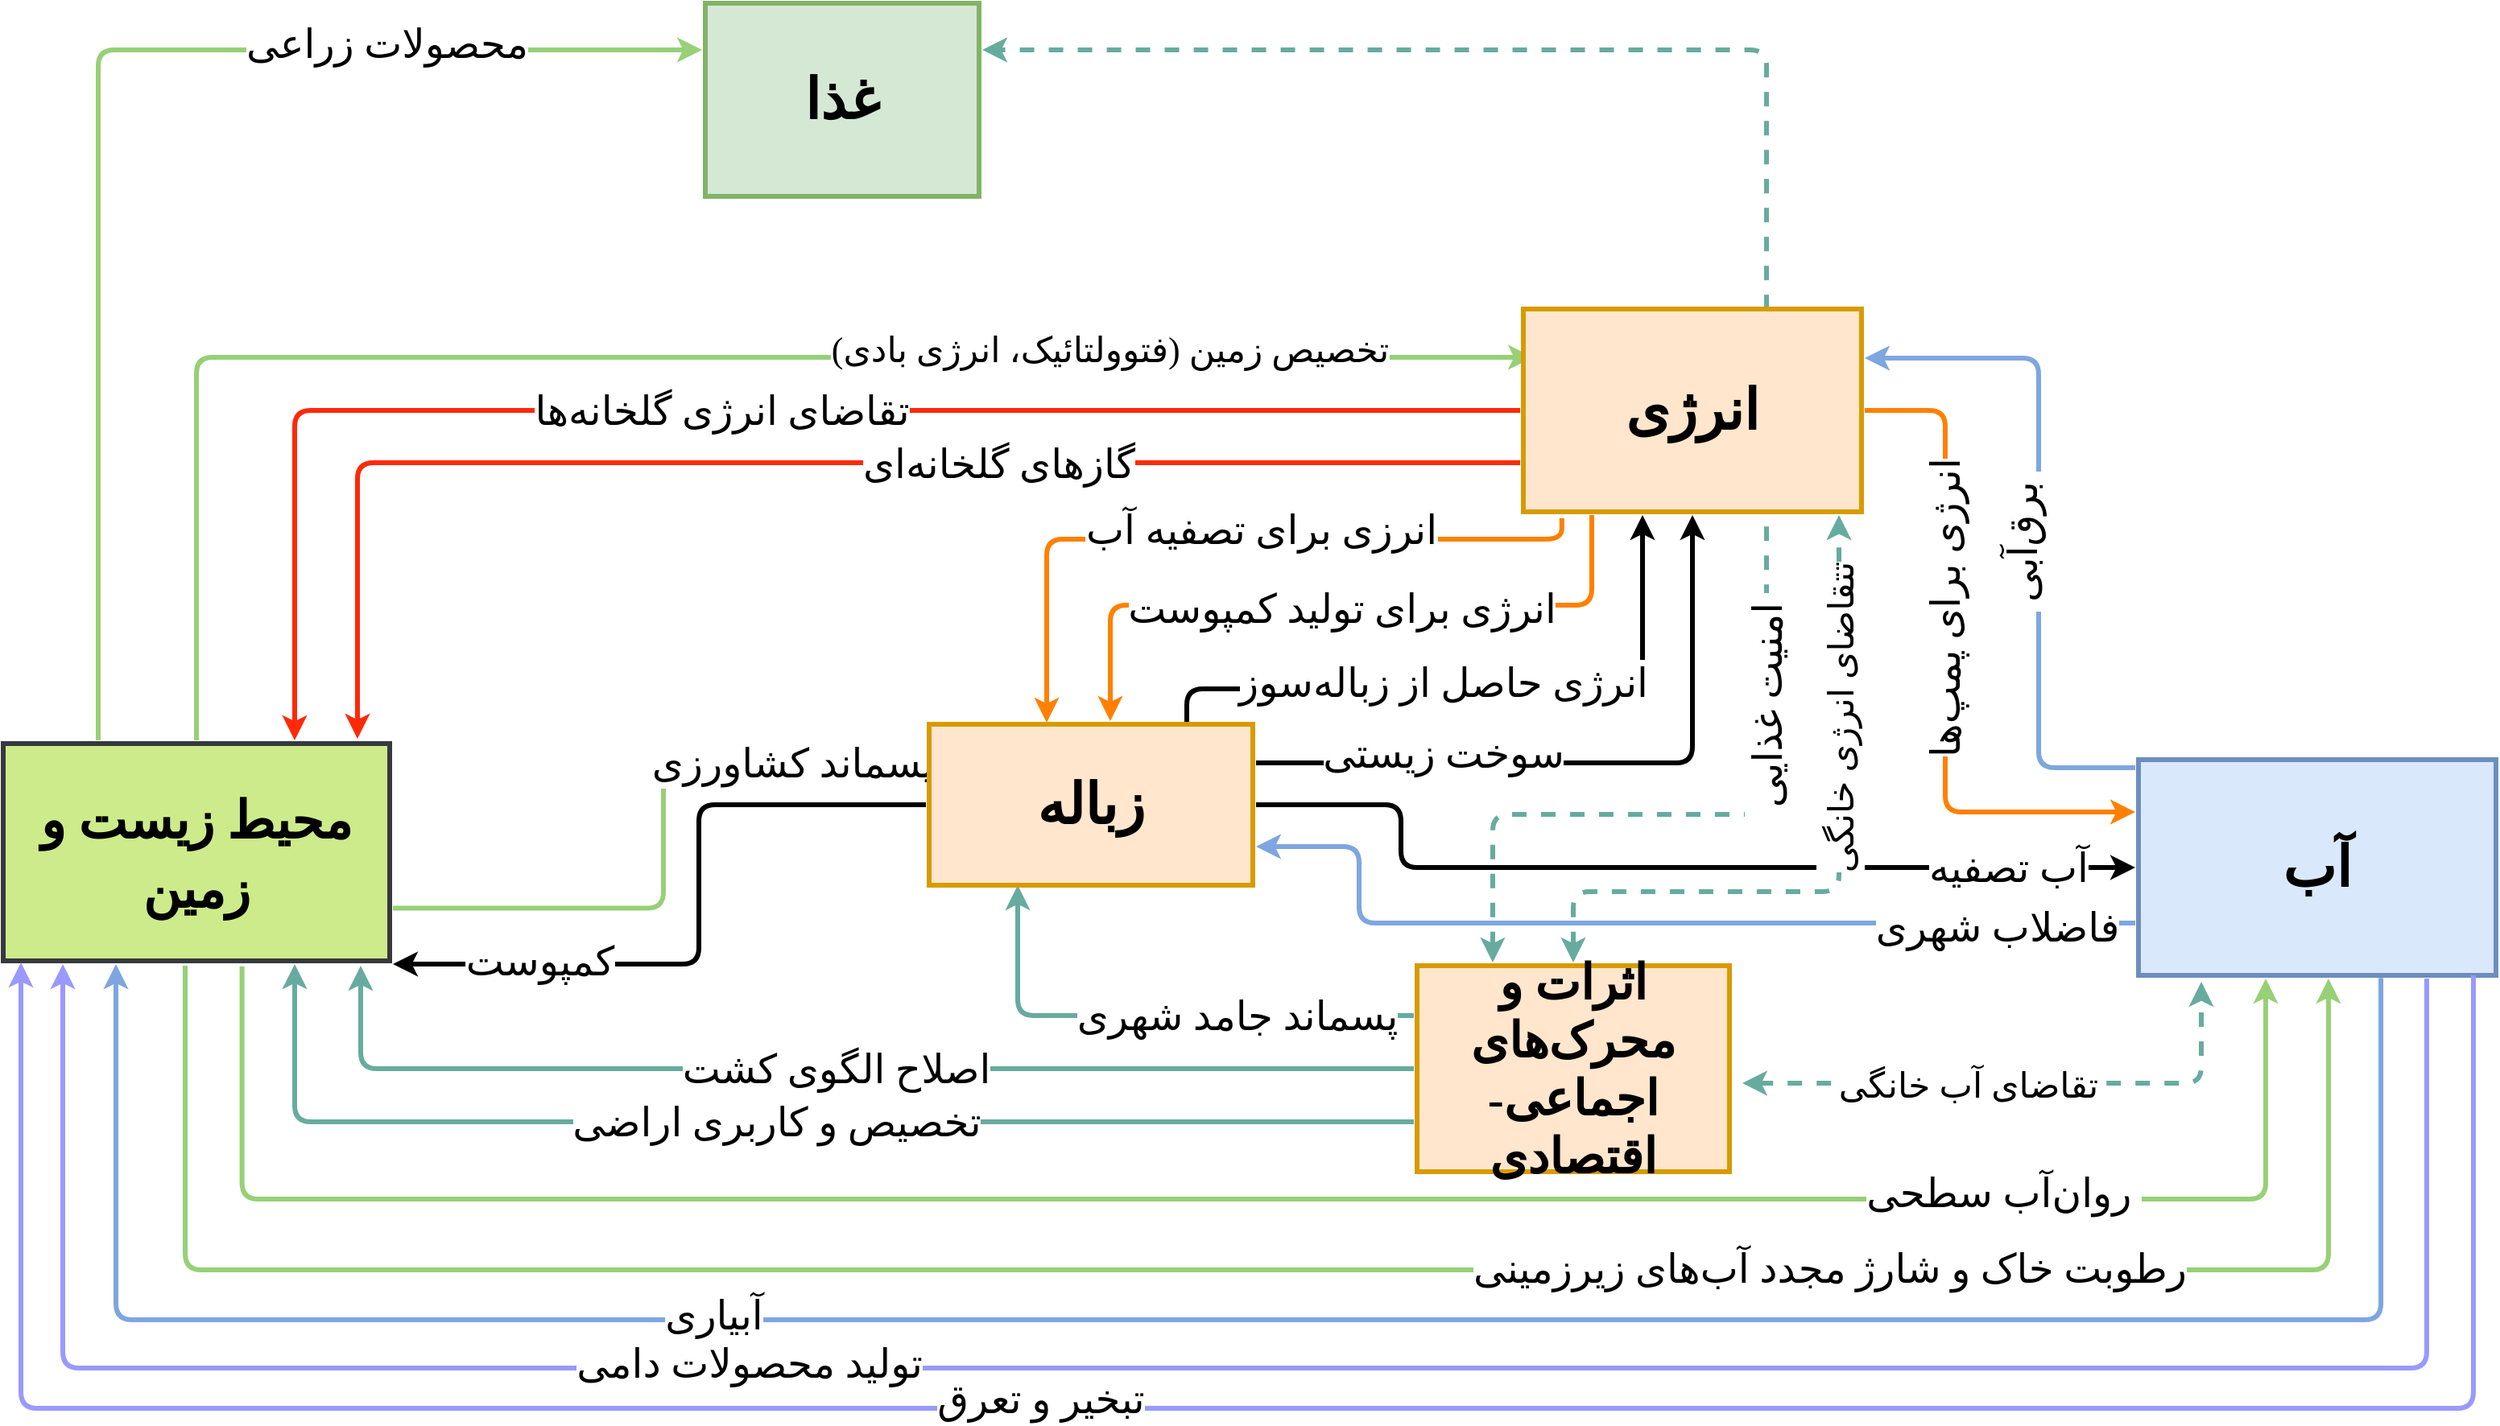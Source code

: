 <mxfile version="15.0.6" type="github">
  <diagram id="HV1YXaSZT8gSFi5pHb_S" name="Page-1">
    <mxGraphModel dx="1240" dy="703" grid="0" gridSize="10" guides="1" tooltips="1" connect="1" arrows="1" fold="1" page="1" pageScale="1" pageWidth="1600" pageHeight="900" math="0" shadow="0">
      <root>
        <mxCell id="0" />
        <mxCell id="1" parent="0" />
        <mxCell id="U-HPWR_DPuELKlg10GO_-87" value="&lt;font style=&quot;font-size: 25px;&quot; face=&quot;b nazanin&quot;&gt;انرزی برای تصفیه آب&lt;/font&gt;" style="edgeStyle=orthogonalEdgeStyle;rounded=1;jumpStyle=none;orthogonalLoop=1;jettySize=auto;html=1;exitX=0.121;exitY=1.015;exitDx=0;exitDy=0;strokeWidth=3;verticalAlign=middle;fontSize=25;exitPerimeter=0;strokeColor=#FF8000;" parent="1" source="U-HPWR_DPuELKlg10GO_-1" edge="1">
          <mxGeometry x="-0.108" y="-6" relative="1" as="geometry">
            <Array as="points">
              <mxPoint x="994" y="343" />
              <mxPoint x="674" y="343" />
            </Array>
            <mxPoint as="offset" />
            <mxPoint x="674" y="457" as="targetPoint" />
          </mxGeometry>
        </mxCell>
        <mxCell id="U-HPWR_DPuELKlg10GO_-3" value="&lt;font face=&quot;b nazanin&quot;&gt;&lt;b&gt;غذا&lt;/b&gt;&lt;/font&gt;" style="rounded=0;whiteSpace=wrap;html=1;strokeWidth=3;perimeterSpacing=2;shadow=0;glass=0;fillColor=#d5e8d4;strokeColor=#82b366;fontSize=35;" parent="1" vertex="1">
          <mxGeometry x="462" y="10" width="170" height="120" as="geometry" />
        </mxCell>
        <mxCell id="U-HPWR_DPuELKlg10GO_-69" style="edgeStyle=orthogonalEdgeStyle;rounded=1;jumpStyle=none;orthogonalLoop=1;jettySize=auto;html=1;exitX=0.25;exitY=0;exitDx=0;exitDy=0;entryX=0;entryY=0.25;entryDx=0;entryDy=0;strokeWidth=3;verticalAlign=middle;fontSize=25;strokeColor=#97D077;" parent="1" source="U-HPWR_DPuELKlg10GO_-4" target="U-HPWR_DPuELKlg10GO_-3" edge="1">
          <mxGeometry relative="1" as="geometry">
            <Array as="points">
              <mxPoint x="85" y="39" />
            </Array>
          </mxGeometry>
        </mxCell>
        <mxCell id="U-HPWR_DPuELKlg10GO_-70" value="&lt;font style=&quot;font-size: 25px&quot; face=&quot;b nazanin&quot;&gt;محصولات زراعی&lt;/font&gt;" style="edgeLabel;html=1;align=center;verticalAlign=middle;resizable=0;points=[];fontSize=25;" parent="U-HPWR_DPuELKlg10GO_-69" vertex="1" connectable="0">
          <mxGeometry x="0.143" y="4" relative="1" as="geometry">
            <mxPoint x="148" as="offset" />
          </mxGeometry>
        </mxCell>
        <mxCell id="U-HPWR_DPuELKlg10GO_-78" value="&lt;font style=&quot;font-size: 25px;&quot; face=&quot;b nazanin&quot;&gt;پسماند کشاورزی&lt;/font&gt;" style="edgeStyle=orthogonalEdgeStyle;rounded=1;jumpStyle=none;orthogonalLoop=1;jettySize=auto;html=1;strokeWidth=3;verticalAlign=middle;entryX=0;entryY=0.25;entryDx=0;entryDy=0;exitX=1;exitY=0.75;exitDx=0;exitDy=0;fontSize=25;strokeColor=#97D077;" parent="1" source="U-HPWR_DPuELKlg10GO_-4" target="U-HPWR_DPuELKlg10GO_-77" edge="1">
          <mxGeometry x="0.605" relative="1" as="geometry">
            <mxPoint x="332" y="670" as="sourcePoint" />
            <Array as="points">
              <mxPoint x="436" y="572" />
              <mxPoint x="436" y="482" />
            </Array>
            <mxPoint as="offset" />
          </mxGeometry>
        </mxCell>
        <mxCell id="U-HPWR_DPuELKlg10GO_-4" value="&lt;font face=&quot;b nazanin&quot; style=&quot;font-size: 35px&quot;&gt;&lt;span style=&quot;font-size: 35px&quot;&gt;&lt;b style=&quot;font-size: 32px&quot;&gt;محیط زیست و زمین&lt;/b&gt;&lt;/span&gt;&lt;/font&gt;" style="rounded=0;whiteSpace=wrap;html=1;strokeWidth=3;perimeterSpacing=2;shadow=0;glass=0;fillColor=#cdeb8b;strokeColor=#36393d;fontSize=35;" parent="1" vertex="1">
          <mxGeometry x="26" y="470" width="240" height="135" as="geometry" />
        </mxCell>
        <mxCell id="U-HPWR_DPuELKlg10GO_-5" value="&lt;font face=&quot;b nazanin&quot; style=&quot;font-size: 35px;&quot;&gt;&lt;span style=&quot;font-size: 35px;&quot;&gt;&lt;b style=&quot;font-size: 35px;&quot;&gt;آب&lt;/b&gt;&lt;/span&gt;&lt;/font&gt;" style="rounded=0;whiteSpace=wrap;html=1;strokeWidth=3;perimeterSpacing=2;shadow=0;glass=0;fillColor=#dae8fc;strokeColor=#6c8ebf;fontSize=35;rotation=0;" parent="1" vertex="1">
          <mxGeometry x="1352" y="480" width="222" height="134" as="geometry" />
        </mxCell>
        <mxCell id="U-HPWR_DPuELKlg10GO_-26" value="&lt;font style=&quot;font-size: 25px;&quot; face=&quot;b nazanin&quot;&gt;انرژی برای پمپ‌ها&lt;/font&gt;" style="edgeStyle=elbowEdgeStyle;elbow=horizontal;endArrow=classic;html=1;strokeWidth=3;fillColor=#ffcc99;exitX=1;exitY=0.5;exitDx=0;exitDy=0;horizontal=0;fontSize=25;entryX=0;entryY=0.25;entryDx=0;entryDy=0;strokeColor=#FF8000;" parent="1" source="U-HPWR_DPuELKlg10GO_-1" target="U-HPWR_DPuELKlg10GO_-5" edge="1">
          <mxGeometry x="-0.176" width="50" height="50" relative="1" as="geometry">
            <mxPoint x="888" y="380" as="sourcePoint" />
            <mxPoint x="1292" y="510" as="targetPoint" />
            <Array as="points">
              <mxPoint x="1232" y="368" />
              <mxPoint x="1134" y="414" />
              <mxPoint x="1085" y="490" />
            </Array>
            <mxPoint y="1" as="offset" />
          </mxGeometry>
        </mxCell>
        <mxCell id="U-HPWR_DPuELKlg10GO_-31" value="&lt;font style=&quot;font-size: 25px;&quot; face=&quot;b nazanin&quot;&gt;آب تصفیه&lt;/font&gt;" style="edgeStyle=elbowEdgeStyle;elbow=horizontal;endArrow=classic;html=1;strokeWidth=3;fillColor=#ffcc99;exitX=1;exitY=0.5;exitDx=0;exitDy=0;fontSize=25;entryX=0;entryY=0.5;entryDx=0;entryDy=0;" parent="1" source="U-HPWR_DPuELKlg10GO_-77" target="U-HPWR_DPuELKlg10GO_-5" edge="1">
          <mxGeometry x="0.725" width="50" height="50" relative="1" as="geometry">
            <mxPoint x="796" y="456" as="sourcePoint" />
            <mxPoint x="1345" y="544" as="targetPoint" />
            <Array as="points">
              <mxPoint x="894" y="472" />
              <mxPoint x="1092" y="522" />
              <mxPoint x="1068" y="502" />
            </Array>
            <mxPoint x="1" as="offset" />
          </mxGeometry>
        </mxCell>
        <mxCell id="U-HPWR_DPuELKlg10GO_-32" value="&lt;font face=&quot;b nazanin&quot; style=&quot;font-size: 25px;&quot;&gt;&lt;span style=&quot;font-size: 25px;&quot;&gt;&amp;nbsp;برق‌آبی&amp;nbsp;&lt;/span&gt;&lt;/font&gt;" style="edgeStyle=elbowEdgeStyle;elbow=horizontal;endArrow=classic;html=1;strokeWidth=3;fillColor=#ffcc99;entryX=1;entryY=0.25;entryDx=0;entryDy=0;strokeColor=#7EA6E0;horizontal=0;fontSize=25;" parent="1" target="U-HPWR_DPuELKlg10GO_-1" edge="1">
          <mxGeometry x="-0.058" y="10" width="50" height="50" relative="1" as="geometry">
            <mxPoint x="1350" y="485" as="sourcePoint" />
            <mxPoint x="1360" y="530" as="targetPoint" />
            <Array as="points">
              <mxPoint x="1290" y="263" />
              <mxPoint x="1270" y="414" />
              <mxPoint x="1316" y="326" />
              <mxPoint x="1296" y="302" />
              <mxPoint x="1276" y="368" />
              <mxPoint x="1166" y="388" />
              <mxPoint x="1100" y="505" />
            </Array>
            <mxPoint y="-1" as="offset" />
          </mxGeometry>
        </mxCell>
        <mxCell id="U-HPWR_DPuELKlg10GO_-38" value="&lt;font style=&quot;font-size: 25px;&quot; face=&quot;b nazanin&quot;&gt;سوخت زیستی&lt;/font&gt;" style="edgeStyle=elbowEdgeStyle;elbow=horizontal;endArrow=classic;html=1;strokeWidth=3;fillColor=#ffcc99;entryX=0.5;entryY=1;entryDx=0;entryDy=0;fontSize=25;exitX=1;exitY=0.25;exitDx=0;exitDy=0;" parent="1" target="U-HPWR_DPuELKlg10GO_-1" edge="1" source="U-HPWR_DPuELKlg10GO_-77">
          <mxGeometry x="-0.454" y="6" width="50" height="50" relative="1" as="geometry">
            <mxPoint x="639" y="456" as="sourcePoint" />
            <mxPoint x="805" y="677.5" as="targetPoint" />
            <Array as="points">
              <mxPoint x="1075" y="430" />
            </Array>
            <mxPoint as="offset" />
          </mxGeometry>
        </mxCell>
        <mxCell id="U-HPWR_DPuELKlg10GO_-40" value="&lt;font style=&quot;font-size: 25px&quot; face=&quot;b nazanin&quot;&gt;تقاضای انرژی گلخانه‌‌ها&lt;/font&gt;" style="edgeStyle=elbowEdgeStyle;elbow=horizontal;endArrow=classic;html=1;strokeWidth=3;fillColor=#ffcc99;exitX=0;exitY=0.5;exitDx=0;exitDy=0;textDirection=rtl;horizontal=1;fontSize=25;strokeColor=#FF2908;entryX=0.75;entryY=0;entryDx=0;entryDy=0;" parent="1" source="U-HPWR_DPuELKlg10GO_-1" edge="1" target="U-HPWR_DPuELKlg10GO_-4">
          <mxGeometry x="0.025" width="50" height="50" relative="1" as="geometry">
            <mxPoint x="712" y="445" as="sourcePoint" />
            <mxPoint x="268" y="538" as="targetPoint" />
            <Array as="points">
              <mxPoint x="207" y="363" />
              <mxPoint x="207" y="324" />
              <mxPoint x="512" y="472" />
              <mxPoint x="486" y="486" />
              <mxPoint x="532" y="488" />
              <mxPoint x="465" y="534" />
              <mxPoint x="516" y="517" />
            </Array>
            <mxPoint x="-1" as="offset" />
          </mxGeometry>
        </mxCell>
        <mxCell id="U-HPWR_DPuELKlg10GO_-42" value="&lt;font style=&quot;font-size: 22px&quot; face=&quot;b nazanin&quot;&gt;تخصیص زمین (فتوولتائیک، انرژی بادی)&lt;/font&gt;" style="edgeStyle=elbowEdgeStyle;elbow=horizontal;endArrow=classic;html=1;strokeWidth=3;fillColor=#ffcc99;align=center;textDirection=rtl;exitX=0.5;exitY=0;exitDx=0;exitDy=0;fontSize=25;strokeColor=#97D077;" parent="1" source="U-HPWR_DPuELKlg10GO_-4" edge="1">
          <mxGeometry x="0.506" y="6" width="50" height="50" relative="1" as="geometry">
            <mxPoint x="262" y="520" as="sourcePoint" />
            <mxPoint x="976" y="230" as="targetPoint" />
            <Array as="points">
              <mxPoint x="146" y="336" />
            </Array>
            <mxPoint x="1" as="offset" />
          </mxGeometry>
        </mxCell>
        <mxCell id="U-HPWR_DPuELKlg10GO_-83" value="&lt;font style=&quot;font-size: 25px;&quot; face=&quot;b nazanin&quot;&gt;پسماند جامد شهری&lt;/font&gt;" style="edgeStyle=orthogonalEdgeStyle;rounded=1;jumpStyle=none;orthogonalLoop=1;jettySize=auto;html=1;exitX=0;exitY=0.25;exitDx=0;exitDy=0;strokeWidth=3;verticalAlign=middle;horizontal=1;fontSize=25;strokeColor=#67AB9F;" parent="1" source="U-HPWR_DPuELKlg10GO_-45" edge="1">
          <mxGeometry x="-0.324" relative="1" as="geometry">
            <Array as="points">
              <mxPoint x="656" y="639" />
            </Array>
            <mxPoint as="offset" />
            <mxPoint x="656" y="558" as="targetPoint" />
          </mxGeometry>
        </mxCell>
        <mxCell id="U-HPWR_DPuELKlg10GO_-84" style="edgeStyle=orthogonalEdgeStyle;rounded=1;jumpStyle=none;orthogonalLoop=1;jettySize=auto;html=1;exitX=0;exitY=0.75;exitDx=0;exitDy=0;strokeWidth=3;verticalAlign=middle;fontSize=25;strokeColor=#7EA6E0;entryX=1;entryY=0.75;entryDx=0;entryDy=0;" parent="1" source="U-HPWR_DPuELKlg10GO_-5" edge="1" target="U-HPWR_DPuELKlg10GO_-77">
          <mxGeometry relative="1" as="geometry">
            <mxPoint x="802" y="528" as="targetPoint" />
            <Array as="points">
              <mxPoint x="868" y="582" />
              <mxPoint x="868" y="534" />
            </Array>
          </mxGeometry>
        </mxCell>
        <mxCell id="U-HPWR_DPuELKlg10GO_-86" value="&lt;font style=&quot;font-size: 25px;&quot; face=&quot;b nazanin&quot;&gt;فاضلاب شهری&lt;/font&gt;" style="edgeLabel;html=1;align=center;verticalAlign=middle;resizable=0;points=[];fontSize=25;" parent="U-HPWR_DPuELKlg10GO_-84" vertex="1" connectable="0">
          <mxGeometry x="-0.115" y="8" relative="1" as="geometry">
            <mxPoint x="176" y="-6" as="offset" />
          </mxGeometry>
        </mxCell>
        <mxCell id="U-HPWR_DPuELKlg10GO_-98" value="اصلاح الگوی کشت" style="edgeStyle=orthogonalEdgeStyle;jumpStyle=none;orthogonalLoop=1;jettySize=auto;html=1;exitX=0;exitY=0.5;exitDx=0;exitDy=0;fontFamily=b nazanin;fontSize=25;fontColor=#000000;strokeWidth=3;verticalAlign=middle;rounded=1;strokeColor=#67AB9F;" parent="1" source="U-HPWR_DPuELKlg10GO_-45" edge="1">
          <mxGeometry relative="1" as="geometry">
            <Array as="points">
              <mxPoint x="248" y="672" />
            </Array>
            <mxPoint x="248" y="608" as="targetPoint" />
          </mxGeometry>
        </mxCell>
        <mxCell id="U-HPWR_DPuELKlg10GO_-101" value="تخصیص و کاربری اراضی" style="edgeStyle=orthogonalEdgeStyle;jumpStyle=none;orthogonalLoop=1;jettySize=auto;html=1;exitX=0;exitY=0.75;exitDx=0;exitDy=0;fontFamily=b nazanin;fontSize=25;fontColor=#000000;strokeWidth=3;verticalAlign=middle;rounded=1;elbow=vertical;strokeColor=#67AB9F;" parent="1" source="U-HPWR_DPuELKlg10GO_-45" edge="1">
          <mxGeometry relative="1" as="geometry">
            <mxPoint x="207" y="607" as="targetPoint" />
            <Array as="points">
              <mxPoint x="207" y="705" />
              <mxPoint x="207" y="607" />
            </Array>
          </mxGeometry>
        </mxCell>
        <mxCell id="U-HPWR_DPuELKlg10GO_-105" value="&lt;font style=&quot;font-size: 22px&quot;&gt;تتقاضای انرژی خانگی&lt;/font&gt;" style="edgeStyle=orthogonalEdgeStyle;rounded=1;jumpStyle=none;orthogonalLoop=1;jettySize=auto;html=1;dashed=1;fontFamily=b nazanin;fontSize=25;fontColor=#000000;startArrow=classic;startFill=1;strokeWidth=3;verticalAlign=middle;exitX=0.5;exitY=0;exitDx=0;exitDy=0;horizontal=0;strokeColor=#67AB9F;" parent="1" source="U-HPWR_DPuELKlg10GO_-45" edge="1">
          <mxGeometry x="0.436" relative="1" as="geometry">
            <mxPoint x="1001" y="616" as="sourcePoint" />
            <mxPoint x="1166" y="328" as="targetPoint" />
            <Array as="points">
              <mxPoint x="1001" y="562" />
              <mxPoint x="1166" y="562" />
              <mxPoint x="1166" y="328" />
            </Array>
            <mxPoint y="1" as="offset" />
          </mxGeometry>
        </mxCell>
        <mxCell id="U-HPWR_DPuELKlg10GO_-45" value="&lt;font face=&quot;b nazanin&quot; style=&quot;font-size: 30px;&quot;&gt;&lt;b style=&quot;font-size: 30px;&quot;&gt;اثرات و محرک‌های اجماعی-اقتصادی&lt;/b&gt;&lt;/font&gt;" style="rounded=0;whiteSpace=wrap;html=1;strokeWidth=3;perimeterSpacing=2;shadow=0;glass=0;fillColor=#ffe6cc;strokeColor=#d79b00;textDirection=rtl;spacingLeft=0;fontSize=30;" parent="1" vertex="1">
          <mxGeometry x="904" y="608" width="194" height="128" as="geometry" />
        </mxCell>
        <mxCell id="U-HPWR_DPuELKlg10GO_-47" value="&lt;font style=&quot;font-size: 22px&quot; face=&quot;b nazanin&quot;&gt;تقاضای آب خانگی&lt;/font&gt;" style="edgeStyle=elbowEdgeStyle;elbow=horizontal;endArrow=classic;html=1;strokeWidth=3;fillColor=#ffcc99;textDirection=rtl;spacingLeft=2;spacingRight=2;verticalAlign=middle;fontSize=25;strokeColor=#67AB9F;dashed=1;startArrow=classic;startFill=1;" parent="1" edge="1">
          <mxGeometry x="-0.195" width="50" height="50" relative="1" as="geometry">
            <mxPoint x="1106" y="681" as="sourcePoint" />
            <mxPoint x="1391" y="618" as="targetPoint" />
            <Array as="points">
              <mxPoint x="1391" y="653" />
              <mxPoint x="1370" y="668" />
              <mxPoint x="1379" y="696" />
              <mxPoint x="1393" y="636" />
              <mxPoint x="778.66" y="801" />
            </Array>
            <mxPoint as="offset" />
          </mxGeometry>
        </mxCell>
        <mxCell id="U-HPWR_DPuELKlg10GO_-52" value="" style="edgeStyle=elbowEdgeStyle;elbow=vertical;endArrow=classic;html=1;strokeWidth=3;verticalAlign=middle;fontSize=25;strokeColor=#97D077;exitX=0.616;exitY=1.01;exitDx=0;exitDy=0;exitPerimeter=0;" parent="1" edge="1" source="U-HPWR_DPuELKlg10GO_-4">
          <mxGeometry width="50" height="50" relative="1" as="geometry">
            <mxPoint x="154" y="604" as="sourcePoint" />
            <mxPoint x="1431" y="616" as="targetPoint" />
            <Array as="points">
              <mxPoint x="807" y="753" />
            </Array>
          </mxGeometry>
        </mxCell>
        <mxCell id="U-HPWR_DPuELKlg10GO_-53" value="&lt;font style=&quot;font-size: 25px;&quot; face=&quot;b nazanin&quot;&gt;روان‌آب سطحی&amp;nbsp;&lt;/font&gt;" style="edgeLabel;html=1;align=center;verticalAlign=middle;resizable=0;points=[];fontSize=25;" parent="U-HPWR_DPuELKlg10GO_-52" vertex="1" connectable="0">
          <mxGeometry x="0.636" y="-5" relative="1" as="geometry">
            <mxPoint x="-20" y="-9" as="offset" />
          </mxGeometry>
        </mxCell>
        <mxCell id="U-HPWR_DPuELKlg10GO_-54" value="" style="edgeStyle=elbowEdgeStyle;elbow=vertical;endArrow=classic;html=1;strokeWidth=3;verticalAlign=middle;fontSize=25;strokeColor=#97D077;" parent="1" edge="1">
          <mxGeometry width="50" height="50" relative="1" as="geometry">
            <mxPoint x="139" y="608" as="sourcePoint" />
            <mxPoint x="1470" y="616" as="targetPoint" />
            <Array as="points">
              <mxPoint x="802" y="797" />
            </Array>
          </mxGeometry>
        </mxCell>
        <mxCell id="U-HPWR_DPuELKlg10GO_-55" value="&lt;font style=&quot;font-size: 25px;&quot; face=&quot;b nazanin&quot;&gt;رطوبت خاک و شارژ مجدد آب‌های زیرزمینی&lt;/font&gt;" style="edgeLabel;html=1;align=center;verticalAlign=middle;resizable=0;points=[];fontSize=25;" parent="U-HPWR_DPuELKlg10GO_-54" vertex="1" connectable="0">
          <mxGeometry x="0.636" y="-5" relative="1" as="geometry">
            <mxPoint x="-182" y="-6" as="offset" />
          </mxGeometry>
        </mxCell>
        <mxCell id="U-HPWR_DPuELKlg10GO_-56" value="" style="edgeStyle=elbowEdgeStyle;elbow=vertical;endArrow=classic;html=1;strokeWidth=3;verticalAlign=middle;fontSize=25;strokeColor=#7EA6E0;exitX=0.675;exitY=0.997;exitDx=0;exitDy=0;exitPerimeter=0;" parent="1" edge="1" source="U-HPWR_DPuELKlg10GO_-5">
          <mxGeometry width="50" height="50" relative="1" as="geometry">
            <mxPoint x="1536" y="616" as="sourcePoint" />
            <mxPoint x="96" y="607" as="targetPoint" />
            <Array as="points">
              <mxPoint x="800" y="828" />
            </Array>
          </mxGeometry>
        </mxCell>
        <mxCell id="U-HPWR_DPuELKlg10GO_-57" value="&lt;font style=&quot;font-size: 25px;&quot; face=&quot;b nazanin&quot;&gt;آبیاری&lt;/font&gt;" style="edgeLabel;html=1;align=center;verticalAlign=middle;resizable=0;points=[];fontSize=25;" parent="U-HPWR_DPuELKlg10GO_-56" vertex="1" connectable="0">
          <mxGeometry x="0.636" y="-5" relative="1" as="geometry">
            <mxPoint x="257" y="2" as="offset" />
          </mxGeometry>
        </mxCell>
        <mxCell id="U-HPWR_DPuELKlg10GO_-62" value="" style="edgeStyle=elbowEdgeStyle;elbow=vertical;endArrow=classic;html=1;strokeWidth=3;verticalAlign=middle;fontSize=25;strokeColor=#9999FF;" parent="1" edge="1">
          <mxGeometry width="50" height="50" relative="1" as="geometry">
            <mxPoint x="1531" y="616" as="sourcePoint" />
            <mxPoint x="63" y="607" as="targetPoint" />
            <Array as="points">
              <mxPoint x="797" y="858" />
            </Array>
          </mxGeometry>
        </mxCell>
        <mxCell id="U-HPWR_DPuELKlg10GO_-63" value="&lt;font style=&quot;font-size: 25px;&quot; face=&quot;b nazanin&quot;&gt;تولید محصولات دامی&lt;/font&gt;" style="edgeLabel;html=1;align=center;verticalAlign=middle;resizable=0;points=[];fontSize=25;" parent="U-HPWR_DPuELKlg10GO_-62" vertex="1" connectable="0">
          <mxGeometry x="0.636" y="-5" relative="1" as="geometry">
            <mxPoint x="320" y="2" as="offset" />
          </mxGeometry>
        </mxCell>
        <mxCell id="U-HPWR_DPuELKlg10GO_-81" style="edgeStyle=orthogonalEdgeStyle;jumpStyle=none;orthogonalLoop=1;jettySize=auto;html=1;exitX=0;exitY=0.5;exitDx=0;exitDy=0;entryX=1;entryY=1;entryDx=0;entryDy=0;strokeWidth=3;verticalAlign=middle;rounded=1;fontSize=25;" parent="1" source="U-HPWR_DPuELKlg10GO_-77" target="U-HPWR_DPuELKlg10GO_-4" edge="1">
          <mxGeometry relative="1" as="geometry">
            <Array as="points">
              <mxPoint x="458" y="508" />
              <mxPoint x="458" y="607" />
            </Array>
          </mxGeometry>
        </mxCell>
        <mxCell id="U-HPWR_DPuELKlg10GO_-82" value="&lt;font style=&quot;font-size: 25px;&quot; face=&quot;b nazanin&quot;&gt;کمپوست&lt;/font&gt;" style="edgeLabel;html=1;align=center;verticalAlign=middle;resizable=0;points=[];fontSize=25;" parent="U-HPWR_DPuELKlg10GO_-81" vertex="1" connectable="0">
          <mxGeometry x="0.445" y="5" relative="1" as="geometry">
            <mxPoint x="-29" y="-7" as="offset" />
          </mxGeometry>
        </mxCell>
        <mxCell id="U-HPWR_DPuELKlg10GO_-95" style="edgeStyle=orthogonalEdgeStyle;rounded=1;jumpStyle=none;orthogonalLoop=1;jettySize=auto;html=1;fontFamily=b nazanin;fontSize=25;strokeWidth=3;verticalAlign=middle;" parent="1" edge="1">
          <mxGeometry relative="1" as="geometry">
            <mxPoint x="1044" y="328" as="targetPoint" />
            <Array as="points">
              <mxPoint x="761" y="436" />
              <mxPoint x="1044" y="436" />
            </Array>
            <mxPoint x="761" y="461" as="sourcePoint" />
          </mxGeometry>
        </mxCell>
        <mxCell id="U-HPWR_DPuELKlg10GO_-96" value="انرژی حاصل از زباله‌سوز" style="edgeLabel;html=1;align=center;verticalAlign=middle;resizable=0;points=[];fontSize=25;fontFamily=b nazanin;" parent="U-HPWR_DPuELKlg10GO_-95" vertex="1" connectable="0">
          <mxGeometry x="0.052" y="-2" relative="1" as="geometry">
            <mxPoint x="-35" y="-6" as="offset" />
          </mxGeometry>
        </mxCell>
        <mxCell id="U-HPWR_DPuELKlg10GO_-77" value="&lt;font style=&quot;font-size: 35px;&quot; face=&quot;b nazanin&quot;&gt;&lt;b style=&quot;font-size: 35px;&quot;&gt;زباله&lt;/b&gt;&lt;/font&gt;" style="rounded=0;whiteSpace=wrap;html=1;strokeWidth=3;perimeterSpacing=2;shadow=0;glass=0;fillColor=#ffe6cc;strokeColor=#d79b00;fontSize=35;" parent="1" vertex="1">
          <mxGeometry x="601" y="458" width="201" height="100" as="geometry" />
        </mxCell>
        <mxCell id="U-HPWR_DPuELKlg10GO_-107" style="edgeStyle=orthogonalEdgeStyle;rounded=1;jumpStyle=none;orthogonalLoop=1;jettySize=auto;html=1;strokeWidth=3;verticalAlign=middle;fontSize=25;strokeColor=#FF8000;" parent="1" edge="1">
          <mxGeometry relative="1" as="geometry">
            <mxPoint x="1012.5" y="328" as="sourcePoint" />
            <mxPoint x="713.5" y="456" as="targetPoint" />
            <Array as="points">
              <mxPoint x="1013" y="384" />
              <mxPoint x="713" y="384" />
            </Array>
          </mxGeometry>
        </mxCell>
        <mxCell id="U-HPWR_DPuELKlg10GO_-108" value="&lt;font style=&quot;font-size: 25px;&quot;&gt;انرژی برای تولید کمپوست&lt;/font&gt;" style="edgeLabel;html=1;align=center;verticalAlign=middle;resizable=0;points=[];fontSize=25;fontFamily=b nazanin;" parent="U-HPWR_DPuELKlg10GO_-107" vertex="1" connectable="0">
          <mxGeometry x="-0.211" relative="1" as="geometry">
            <mxPoint x="-43" y="2" as="offset" />
          </mxGeometry>
        </mxCell>
        <mxCell id="S0VdQDyMJYf3GFVKs5dT-7" value="&amp;nbsp;امنیت غذایی&amp;nbsp;" style="edgeStyle=orthogonalEdgeStyle;rounded=1;jumpStyle=none;orthogonalLoop=1;jettySize=auto;html=1;dashed=1;fontFamily=b nazanin;fontSize=25;fontColor=#000000;startArrow=classic;startFill=1;strokeWidth=3;verticalAlign=middle;horizontal=0;strokeColor=#67AB9F;entryX=1;entryY=0.25;entryDx=0;entryDy=0;align=center;" edge="1" parent="1" target="U-HPWR_DPuELKlg10GO_-3">
          <mxGeometry x="-0.462" relative="1" as="geometry">
            <mxPoint x="951" y="606" as="sourcePoint" />
            <mxPoint x="1098" y="43" as="targetPoint" />
            <Array as="points">
              <mxPoint x="951" y="514" />
              <mxPoint x="1121" y="514" />
              <mxPoint x="1121" y="39" />
            </Array>
            <mxPoint as="offset" />
          </mxGeometry>
        </mxCell>
        <mxCell id="U-HPWR_DPuELKlg10GO_-1" value="&lt;font style=&quot;font-size: 35px;&quot; face=&quot;b nazanin&quot;&gt;&lt;b style=&quot;font-size: 35px;&quot;&gt;انرژی&lt;/b&gt;&lt;/font&gt;" style="rounded=0;whiteSpace=wrap;html=1;strokeWidth=3;perimeterSpacing=2;shadow=0;glass=0;fillColor=#ffe6cc;strokeColor=#d79b00;fontSize=35;" parent="1" vertex="1">
          <mxGeometry x="970" y="200" width="210" height="126" as="geometry" />
        </mxCell>
        <mxCell id="S0VdQDyMJYf3GFVKs5dT-8" value="" style="edgeStyle=elbowEdgeStyle;elbow=vertical;endArrow=classic;html=1;strokeWidth=3;verticalAlign=middle;fontSize=25;strokeColor=#9999FF;" edge="1" parent="1">
          <mxGeometry width="50" height="50" relative="1" as="geometry">
            <mxPoint x="1560" y="614" as="sourcePoint" />
            <mxPoint x="37" y="606" as="targetPoint" />
            <Array as="points">
              <mxPoint x="810" y="883" />
              <mxPoint x="811" y="888" />
            </Array>
          </mxGeometry>
        </mxCell>
        <mxCell id="S0VdQDyMJYf3GFVKs5dT-9" value="&lt;font style=&quot;font-size: 25px&quot; face=&quot;b nazanin&quot;&gt;تبخیر و تعرق&lt;/font&gt;" style="edgeLabel;html=1;align=center;verticalAlign=middle;resizable=0;points=[];fontSize=25;" vertex="1" connectable="0" parent="S0VdQDyMJYf3GFVKs5dT-8">
          <mxGeometry x="0.636" y="-5" relative="1" as="geometry">
            <mxPoint x="533" y="-1" as="offset" />
          </mxGeometry>
        </mxCell>
        <mxCell id="S0VdQDyMJYf3GFVKs5dT-11" value="&lt;font style=&quot;font-size: 25px&quot; face=&quot;b nazanin&quot;&gt;گازهای گلخانه‌ای&lt;/font&gt;" style="edgeStyle=elbowEdgeStyle;elbow=horizontal;endArrow=classic;html=1;strokeWidth=3;fillColor=#ffcc99;exitX=0;exitY=0.75;exitDx=0;exitDy=0;textDirection=rtl;horizontal=1;fontSize=25;strokeColor=#FF2908;" edge="1" parent="1" source="U-HPWR_DPuELKlg10GO_-1">
          <mxGeometry x="-0.275" width="50" height="50" relative="1" as="geometry">
            <mxPoint x="1068" y="314" as="sourcePoint" />
            <mxPoint x="246" y="467" as="targetPoint" />
            <Array as="points">
              <mxPoint x="246" y="353.5" />
              <mxPoint x="307" y="407.5" />
              <mxPoint x="612" y="555.5" />
              <mxPoint x="586" y="569.5" />
              <mxPoint x="632" y="571.5" />
              <mxPoint x="565" y="617.5" />
              <mxPoint x="616" y="600.5" />
            </Array>
            <mxPoint as="offset" />
          </mxGeometry>
        </mxCell>
      </root>
    </mxGraphModel>
  </diagram>
</mxfile>
